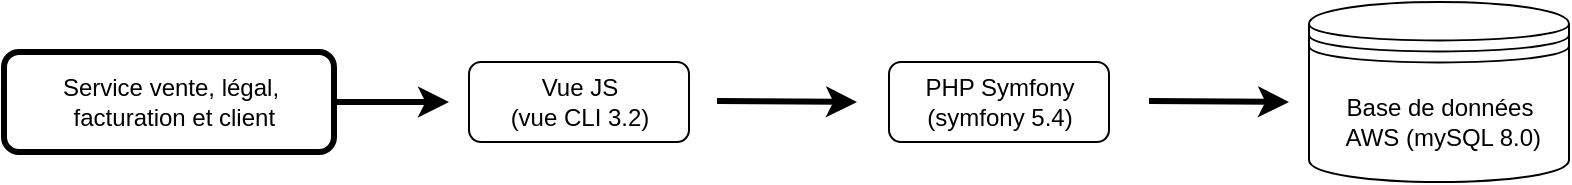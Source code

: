 <mxfile version="20.2.7" type="github">
  <diagram id="JNVbgqYIRuARaCZmSSz4" name="Page-1">
    <mxGraphModel dx="1422" dy="724" grid="1" gridSize="10" guides="1" tooltips="1" connect="1" arrows="1" fold="1" page="1" pageScale="1" pageWidth="827" pageHeight="1169" math="0" shadow="0">
      <root>
        <mxCell id="0" />
        <mxCell id="1" parent="0" />
        <mxCell id="7YNZsPMPIIOZVxPNQjGd-21" value="&lt;div&gt;Service vente, légal,&lt;/div&gt;&lt;div&gt;&amp;nbsp;facturation et client&lt;/div&gt;" style="text;html=1;align=center;verticalAlign=middle;resizable=0;points=[];autosize=1;strokeColor=none;fillColor=none;" parent="1" vertex="1">
          <mxGeometry x="39.5" y="80" width="130" height="40" as="geometry" />
        </mxCell>
        <mxCell id="7YNZsPMPIIOZVxPNQjGd-22" value="&lt;div&gt;Vue JS &lt;br&gt;&lt;/div&gt;&lt;div&gt;(vue CLI 3.2)&lt;/div&gt;" style="rounded=1;whiteSpace=wrap;html=1;" parent="1" vertex="1">
          <mxGeometry x="254.5" y="80" width="110" height="40" as="geometry" />
        </mxCell>
        <mxCell id="7YNZsPMPIIOZVxPNQjGd-23" value="&lt;div&gt;PHP Symfony (symfony 5.4)&lt;/div&gt;" style="rounded=1;whiteSpace=wrap;html=1;" parent="1" vertex="1">
          <mxGeometry x="464.5" y="80" width="110" height="40" as="geometry" />
        </mxCell>
        <mxCell id="7YNZsPMPIIOZVxPNQjGd-26" value="&lt;div&gt;Base de données&lt;/div&gt;&lt;div&gt;&amp;nbsp;AWS (mySQL 8.0)&lt;br&gt;&lt;/div&gt;" style="shape=datastore;whiteSpace=wrap;html=1;" parent="1" vertex="1">
          <mxGeometry x="674.5" y="50" width="130" height="90" as="geometry" />
        </mxCell>
        <mxCell id="7YNZsPMPIIOZVxPNQjGd-39" value="" style="rounded=1;whiteSpace=wrap;html=1;fontFamily=Helvetica;fontSize=12;strokeWidth=3;fillColor=none;" parent="1" vertex="1">
          <mxGeometry x="22" y="75" width="165" height="50" as="geometry" />
        </mxCell>
        <mxCell id="7YNZsPMPIIOZVxPNQjGd-40" value="" style="endArrow=classic;html=1;rounded=0;fontFamily=Helvetica;fontSize=12;exitX=1;exitY=0.5;exitDx=0;exitDy=0;strokeWidth=3;" parent="1" source="7YNZsPMPIIOZVxPNQjGd-39" edge="1">
          <mxGeometry width="50" height="50" relative="1" as="geometry">
            <mxPoint x="214.5" y="100" as="sourcePoint" />
            <mxPoint x="244.5" y="100" as="targetPoint" />
          </mxGeometry>
        </mxCell>
        <mxCell id="7YNZsPMPIIOZVxPNQjGd-41" value="" style="endArrow=classic;html=1;rounded=0;fontFamily=Helvetica;fontSize=12;exitX=1;exitY=0.5;exitDx=0;exitDy=0;strokeWidth=3;" parent="1" edge="1">
          <mxGeometry width="50" height="50" relative="1" as="geometry">
            <mxPoint x="378.5" y="99.5" as="sourcePoint" />
            <mxPoint x="448.5" y="100" as="targetPoint" />
          </mxGeometry>
        </mxCell>
        <mxCell id="7YNZsPMPIIOZVxPNQjGd-42" value="" style="endArrow=classic;html=1;rounded=0;fontFamily=Helvetica;fontSize=12;exitX=1;exitY=0.5;exitDx=0;exitDy=0;strokeWidth=3;" parent="1" edge="1">
          <mxGeometry width="50" height="50" relative="1" as="geometry">
            <mxPoint x="594.5" y="99.5" as="sourcePoint" />
            <mxPoint x="664.5" y="100" as="targetPoint" />
          </mxGeometry>
        </mxCell>
      </root>
    </mxGraphModel>
  </diagram>
</mxfile>
